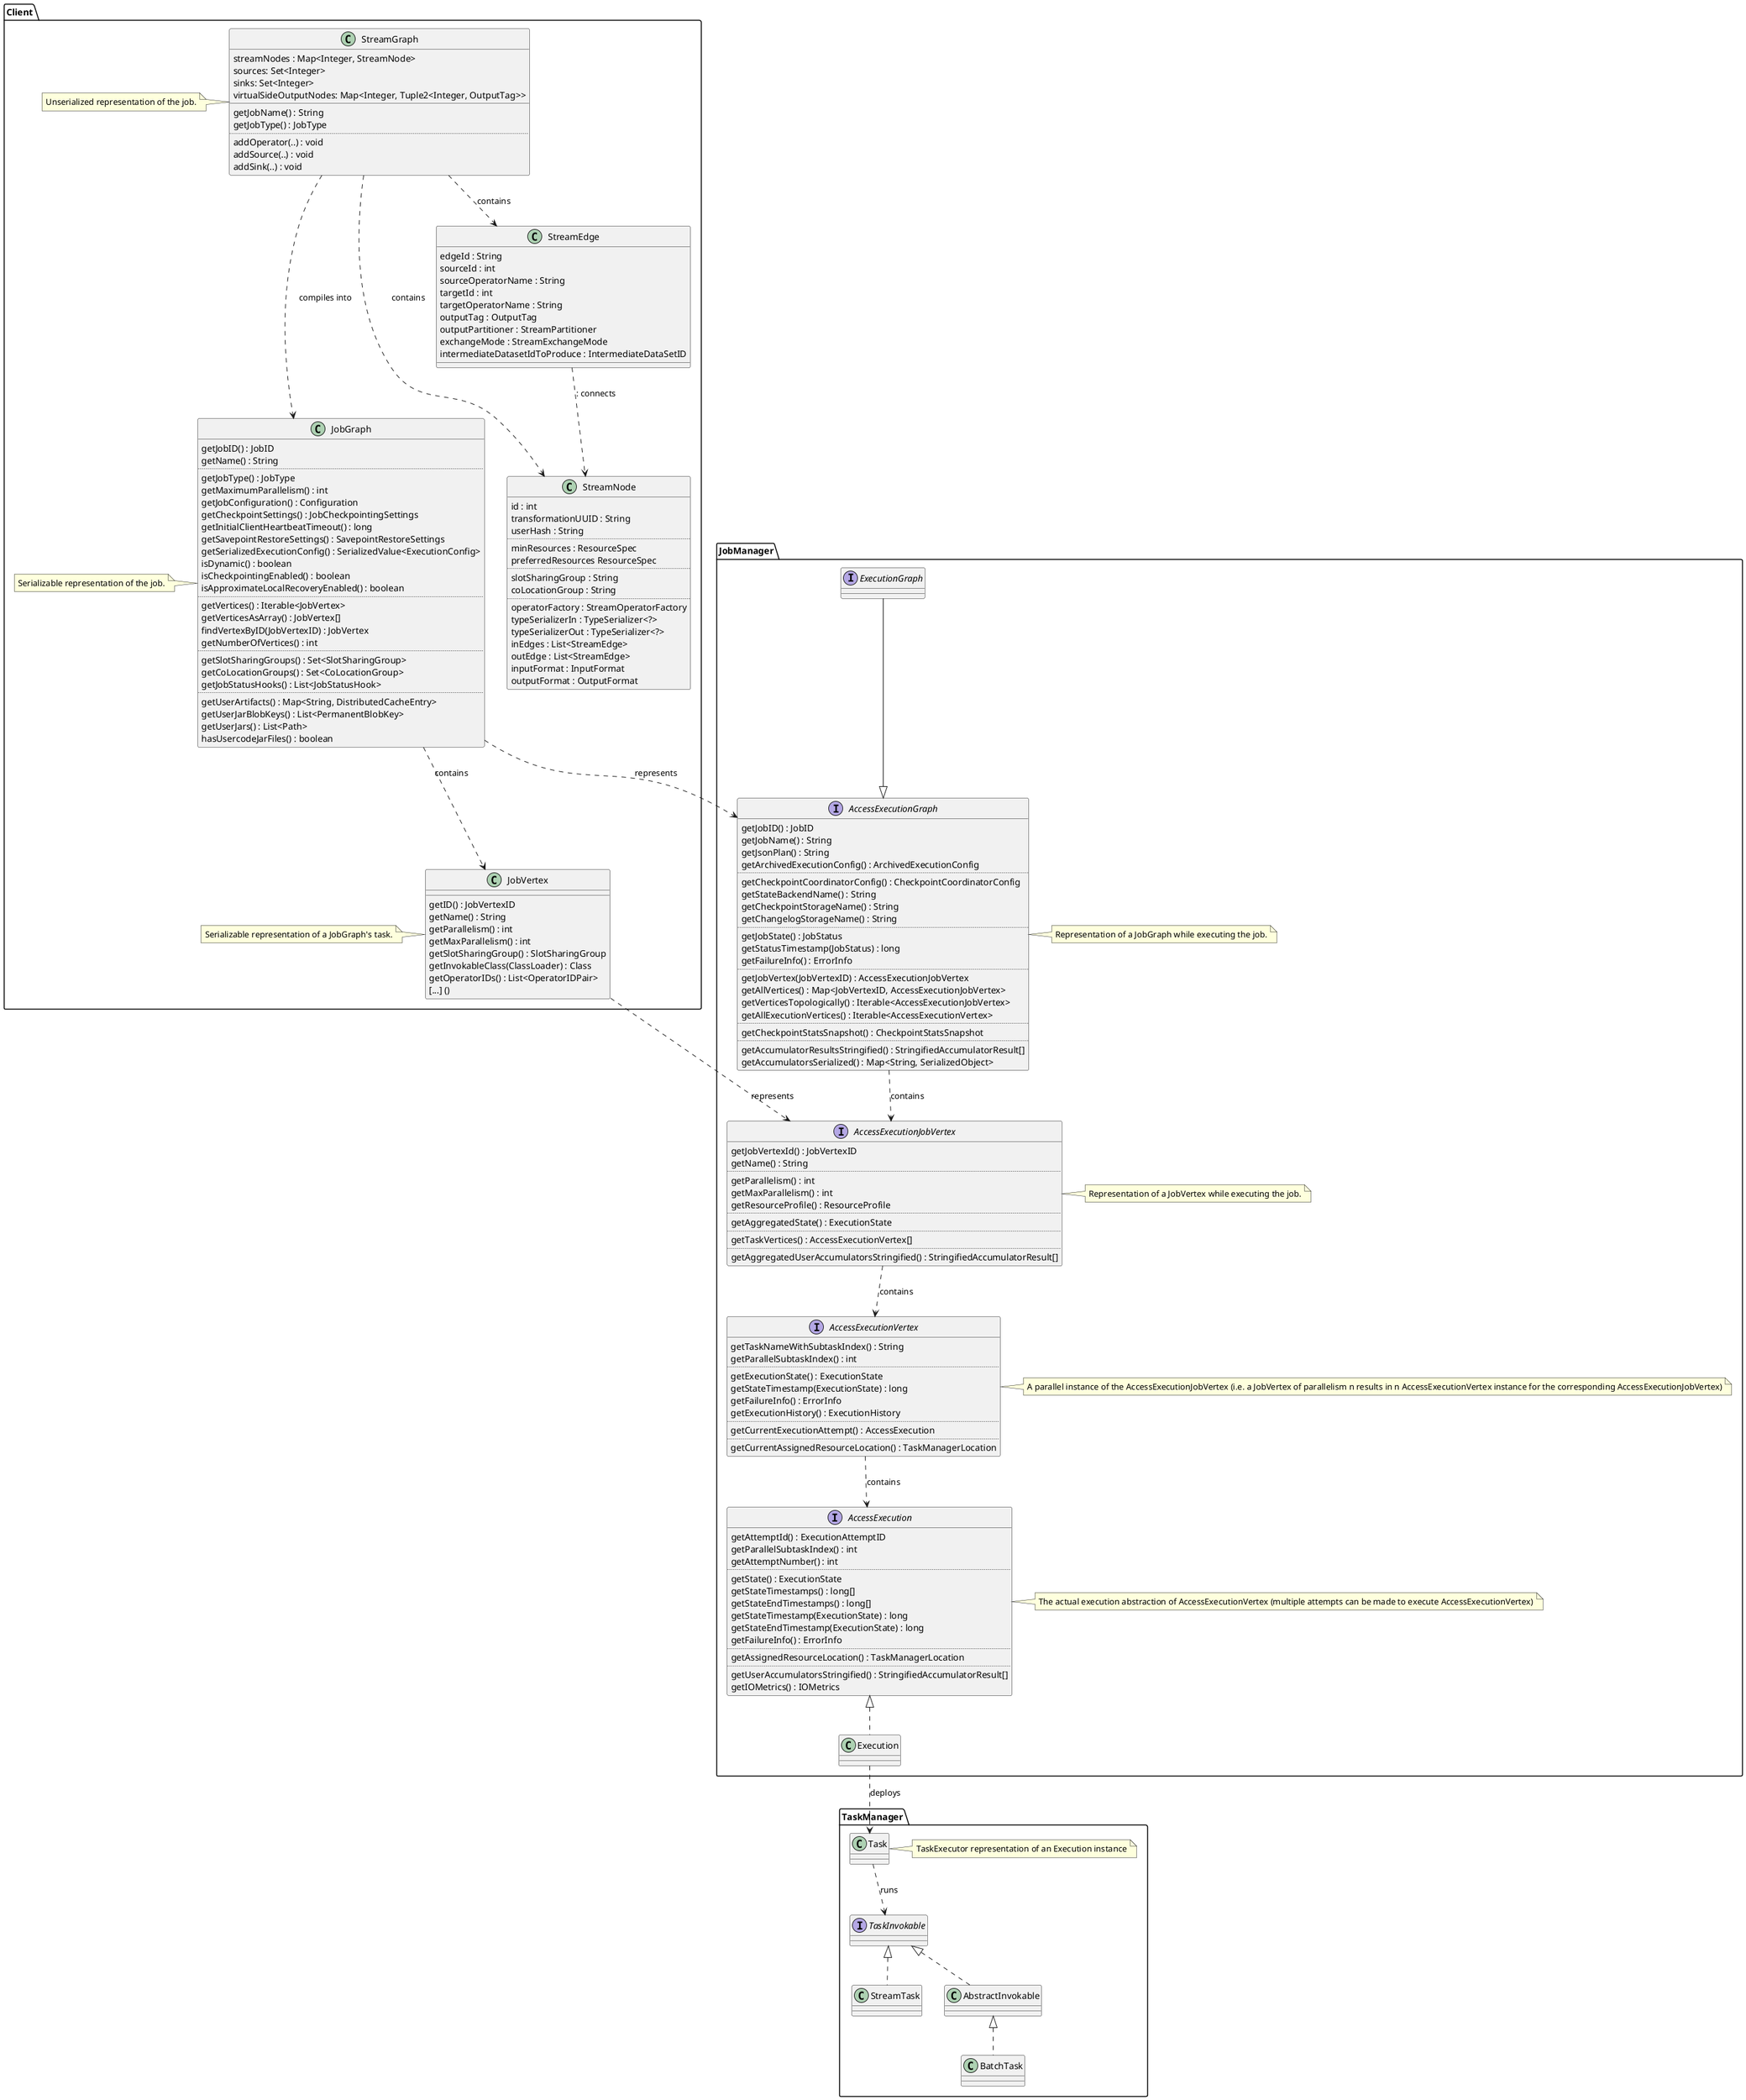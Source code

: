 /'
 ' Licensed to the Apache Software Foundation (ASF) under one
 ' or more contributor license agreements.  See the NOTICE file
 ' distributed with this work for additional information
 ' regarding copyright ownership.  The ASF licenses this file
 ' to you under the Apache License, Version 2.0 (the
 ' "License"); you may not use this file except in compliance
 ' with the License.  You may obtain a copy of the License at
 '
 '    http://www.apache.org/licenses/LICENSE-2.0
 '
 ' Unless required by applicable law or agreed to in writing, software
 ' distributed under the License is distributed on an "AS IS" BASIS,
 ' WITHOUT WARRANTIES OR CONDITIONS OF ANY KIND, either express or implied.
 ' See the License for the specific language governing permissions and
 ' limitations under the License.
 '/

@startuml
'https://plantuml.com/class-diagram

package Client {
    class StreamGraph {
        streamNodes : Map<Integer, StreamNode>
        sources: Set<Integer>
        sinks: Set<Integer>
        virtualSideOutputNodes: Map<Integer, Tuple2<Integer, OutputTag>>
        __
        getJobName() : String
        getJobType() : JobType
        ..
        addOperator(..) : void
        addSource(..) : void
        addSink(..) : void
    }
    note left of StreamGraph: Unserialized representation of the job.

    class StreamNode {
        id : int
        transformationUUID : String
        userHash : String
        ..
        minResources : ResourceSpec
        preferredResources ResourceSpec
        ..
        slotSharingGroup : String
        coLocationGroup : String
        ..
        operatorFactory : StreamOperatorFactory
        typeSerializerIn : TypeSerializer<?>
        typeSerializerOut : TypeSerializer<?>
        inEdges : List<StreamEdge>
        outEdge : List<StreamEdge>
        inputFormat : InputFormat
        outputFormat : OutputFormat
    }

    class StreamEdge {
        edgeId : String
        sourceId : int
        sourceOperatorName : String
        targetId : int
        targetOperatorName : String
        outputTag : OutputTag
        outputPartitioner : StreamPartitioner
        exchangeMode : StreamExchangeMode
        intermediateDatasetIdToProduce : IntermediateDataSetID
    }

    class JobGraph {
        getJobID() : JobID
        getName() : String
        ..
        getJobType() : JobType
        getMaximumParallelism() : int
        getJobConfiguration() : Configuration
        getCheckpointSettings() : JobCheckpointingSettings
        getInitialClientHeartbeatTimeout() : long
        getSavepointRestoreSettings() : SavepointRestoreSettings
        getSerializedExecutionConfig() : SerializedValue<ExecutionConfig>
        isDynamic() : boolean
        isCheckpointingEnabled() : boolean
        isApproximateLocalRecoveryEnabled() : boolean
        ..
        getVertices() : Iterable<JobVertex>
        getVerticesAsArray() : JobVertex[]
        findVertexByID(JobVertexID) : JobVertex
        getNumberOfVertices() : int
        ..
        getSlotSharingGroups() : Set<SlotSharingGroup>
        getCoLocationGroups() : Set<CoLocationGroup>
        getJobStatusHooks() : List<JobStatusHook>
        ..
        getUserArtifacts() : Map<String, DistributedCacheEntry>
        getUserJarBlobKeys() : List<PermanentBlobKey>
        getUserJars() : List<Path>
        hasUsercodeJarFiles() : boolean
    }
    note left of JobGraph: Serializable representation of the job.

    class JobVertex {
        getID() : JobVertexID
        getName() : String
        getParallelism() : int
        getMaxParallelism() : int
        getSlotSharingGroup() : SlotSharingGroup
        getInvokableClass(ClassLoader) : Class
        getOperatorIDs() : List<OperatorIDPair>
        [...] ()
    }
    note left of JobVertex: Serializable representation of a JobGraph's task.
}

package JobManager {
    interface AccessExecutionGraph {
        getJobID() : JobID
        getJobName() : String
        getJsonPlan() : String
        getArchivedExecutionConfig() : ArchivedExecutionConfig
        ..
        getCheckpointCoordinatorConfig() : CheckpointCoordinatorConfig
        getStateBackendName() : String
        getCheckpointStorageName() : String
        getChangelogStorageName() : String
        ..
        getJobState() : JobStatus
        getStatusTimestamp(JobStatus) : long
        getFailureInfo() : ErrorInfo
        ..
        getJobVertex(JobVertexID) : AccessExecutionJobVertex
        getAllVertices() : Map<JobVertexID, AccessExecutionJobVertex>
        getVerticesTopologically() : Iterable<AccessExecutionJobVertex>
        getAllExecutionVertices() : Iterable<AccessExecutionVertex>
        ..
        getCheckpointStatsSnapshot() : CheckpointStatsSnapshot
        ..
        getAccumulatorResultsStringified() : StringifiedAccumulatorResult[]
        getAccumulatorsSerialized() : Map<String, SerializedObject>
    }
    note right of AccessExecutionGraph: Representation of a JobGraph while executing the job.

    interface ExecutionGraph {

    }

    interface AccessExecutionJobVertex {
        getJobVertexId() : JobVertexID
        getName() : String
        ..
        getParallelism() : int
        getMaxParallelism() : int
        getResourceProfile() : ResourceProfile
        ..
        getAggregatedState() : ExecutionState
        ..
        getTaskVertices() : AccessExecutionVertex[]
        ..
        getAggregatedUserAccumulatorsStringified() : StringifiedAccumulatorResult[]
    }
    note right of AccessExecutionJobVertex: Representation of a JobVertex while executing the job.

    interface AccessExecutionVertex {
        getTaskNameWithSubtaskIndex() : String
        getParallelSubtaskIndex() : int
        ..
        getExecutionState() : ExecutionState
        getStateTimestamp(ExecutionState) : long
        getFailureInfo() : ErrorInfo
        getExecutionHistory() : ExecutionHistory
        ..
        getCurrentExecutionAttempt() : AccessExecution
        ..
        getCurrentAssignedResourceLocation() : TaskManagerLocation
    }
    note right of AccessExecutionVertex: A parallel instance of the AccessExecutionJobVertex (i.e. a JobVertex of parallelism n results in n AccessExecutionVertex instance for the corresponding AccessExecutionJobVertex)

    interface AccessExecution {
        getAttemptId() : ExecutionAttemptID
        getParallelSubtaskIndex() : int
        getAttemptNumber() : int
        ..
        getState() : ExecutionState
        getStateTimestamps() : long[]
        getStateEndTimestamps() : long[]
        getStateTimestamp(ExecutionState) : long
        getStateEndTimestamp(ExecutionState) : long
        getFailureInfo() : ErrorInfo
        ..
        getAssignedResourceLocation() : TaskManagerLocation
        ..
        getUserAccumulatorsStringified() : StringifiedAccumulatorResult[]
        getIOMetrics() : IOMetrics
    }
    note right of AccessExecution: The actual execution abstraction of AccessExecutionVertex (multiple attempts can be made to execute AccessExecutionVertex)

    class Execution implements AccessExecution {
    }
}

package TaskManager {
    class Task {
    }

    interface TaskInvokable {
    }

    class StreamTask implements TaskInvokable

    class AbstractInvokable implements TaskInvokable

    class BatchTask implements AbstractInvokable

    note right of Task: TaskExecutor representation of an Execution instance
}

StreamGraph ...> JobGraph : compiles into
StreamGraph ..> StreamNode : contains
StreamGraph ..> StreamEdge : contains
StreamEdge ..> StreamNode :: connects
JobGraph ..> JobVertex : contains
ExecutionGraph --|> AccessExecutionGraph
AccessExecutionGraph ..> AccessExecutionJobVertex : contains
AccessExecutionJobVertex ..> AccessExecutionVertex : contains
AccessExecutionVertex ..> AccessExecution : contains
Execution ..> Task : deploys
Task ..> TaskInvokable : runs

JobGraph ..> AccessExecutionGraph : represents
JobVertex ..> AccessExecutionJobVertex : represents

@enduml
